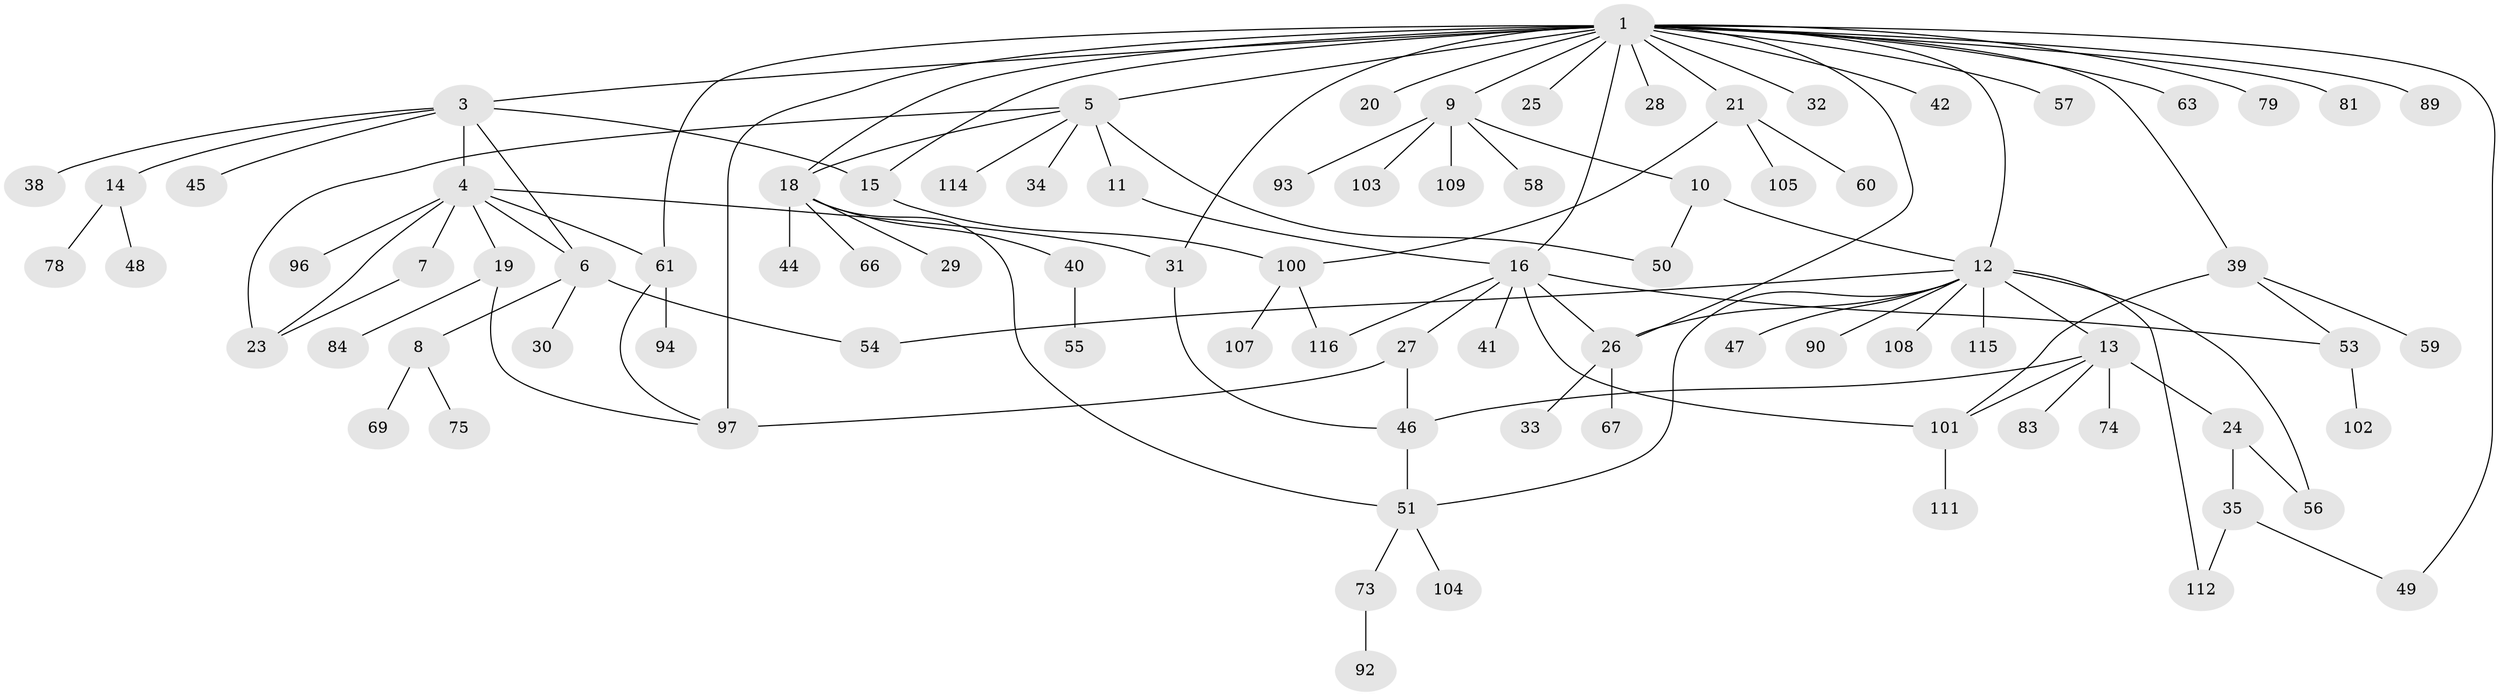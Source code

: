 // Generated by graph-tools (version 1.1) at 2025/23/03/03/25 07:23:51]
// undirected, 87 vertices, 114 edges
graph export_dot {
graph [start="1"]
  node [color=gray90,style=filled];
  1 [super="+2"];
  3 [super="+37"];
  4 [super="+17"];
  5 [super="+106"];
  6 [super="+76"];
  7;
  8 [super="+52"];
  9 [super="+72"];
  10 [super="+80"];
  11 [super="+95"];
  12 [super="+99"];
  13 [super="+82"];
  14;
  15 [super="+70"];
  16 [super="+43"];
  18 [super="+36"];
  19 [super="+65"];
  20;
  21 [super="+22"];
  23 [super="+91"];
  24;
  25 [super="+64"];
  26 [super="+88"];
  27;
  28;
  29;
  30;
  31 [super="+85"];
  32 [super="+71"];
  33;
  34;
  35 [super="+117"];
  38;
  39 [super="+68"];
  40;
  41;
  42;
  44;
  45;
  46 [super="+86"];
  47;
  48;
  49;
  50;
  51 [super="+77"];
  53 [super="+62"];
  54;
  55;
  56 [super="+113"];
  57;
  58;
  59;
  60;
  61 [super="+110"];
  63;
  66;
  67;
  69;
  73;
  74 [super="+87"];
  75;
  78;
  79;
  81;
  83;
  84;
  89;
  90;
  92;
  93;
  94;
  96;
  97 [super="+98"];
  100 [super="+118"];
  101;
  102;
  103;
  104;
  105;
  107;
  108;
  109;
  111;
  112;
  114;
  115;
  116;
  1 -- 3;
  1 -- 5 [weight=2];
  1 -- 9;
  1 -- 12;
  1 -- 15;
  1 -- 20;
  1 -- 21;
  1 -- 25;
  1 -- 28;
  1 -- 32;
  1 -- 39;
  1 -- 42;
  1 -- 49;
  1 -- 57;
  1 -- 61;
  1 -- 63;
  1 -- 79;
  1 -- 97 [weight=2];
  1 -- 81;
  1 -- 89;
  1 -- 26;
  1 -- 31;
  1 -- 16;
  1 -- 18;
  3 -- 4;
  3 -- 14;
  3 -- 38;
  3 -- 45;
  3 -- 6;
  3 -- 15;
  4 -- 6;
  4 -- 7;
  4 -- 19;
  4 -- 23;
  4 -- 61;
  4 -- 96 [weight=2];
  4 -- 31;
  5 -- 11;
  5 -- 18;
  5 -- 23;
  5 -- 34;
  5 -- 50;
  5 -- 114;
  6 -- 8;
  6 -- 30;
  6 -- 54;
  7 -- 23;
  8 -- 69;
  8 -- 75;
  9 -- 10;
  9 -- 58;
  9 -- 93;
  9 -- 103;
  9 -- 109;
  10 -- 12;
  10 -- 50;
  11 -- 16;
  12 -- 13;
  12 -- 26;
  12 -- 47;
  12 -- 54;
  12 -- 90;
  12 -- 108;
  12 -- 112;
  12 -- 115;
  12 -- 51;
  12 -- 56;
  13 -- 24;
  13 -- 46;
  13 -- 74;
  13 -- 83;
  13 -- 101;
  14 -- 48;
  14 -- 78;
  15 -- 100;
  16 -- 27;
  16 -- 41;
  16 -- 101;
  16 -- 53;
  16 -- 116;
  16 -- 26;
  18 -- 29;
  18 -- 40;
  18 -- 44;
  18 -- 51;
  18 -- 66;
  19 -- 84;
  19 -- 97;
  21 -- 60;
  21 -- 100;
  21 -- 105;
  24 -- 35;
  24 -- 56;
  26 -- 33;
  26 -- 67;
  27 -- 46;
  27 -- 97;
  31 -- 46;
  35 -- 49;
  35 -- 112;
  39 -- 53;
  39 -- 59;
  39 -- 101;
  40 -- 55;
  46 -- 51;
  51 -- 73;
  51 -- 104;
  53 -- 102;
  61 -- 94;
  61 -- 97;
  73 -- 92;
  100 -- 107;
  100 -- 116;
  101 -- 111;
}
